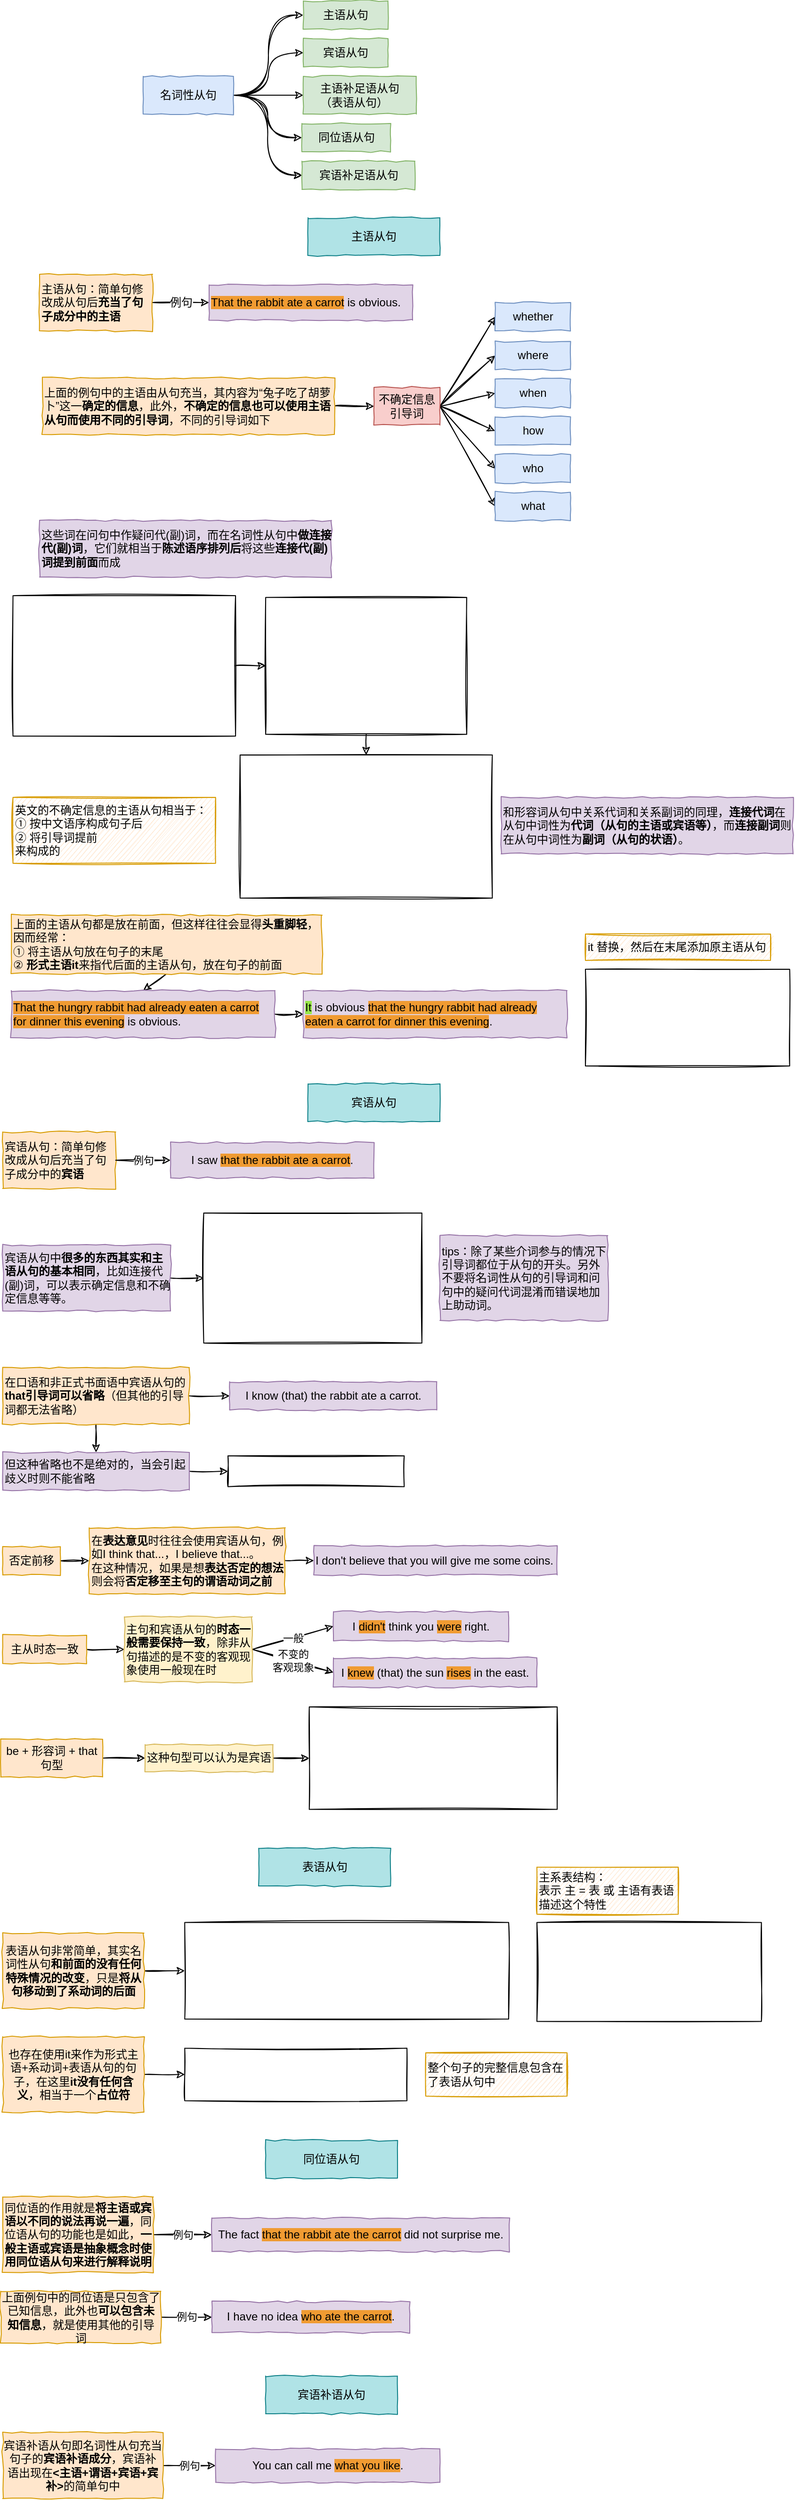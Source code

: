<mxfile>
    <diagram id="KeAzwPrhYBdmrzgmK8_x" name="第 1 页">
        <mxGraphModel dx="814" dy="578" grid="1" gridSize="10" guides="1" tooltips="1" connect="1" arrows="1" fold="1" page="1" pageScale="1" pageWidth="827" pageHeight="1169" math="0" shadow="0">
            <root>
                <mxCell id="0"/>
                <mxCell id="1" parent="0"/>
                <mxCell id="5" value="&lt;font style=&quot;font-size: 12px&quot;&gt;例句&lt;/font&gt;" style="edgeStyle=none;html=1;sketch=1;" parent="1" source="3" target="4" edge="1">
                    <mxGeometry relative="1" as="geometry"/>
                </mxCell>
                <mxCell id="3" value="主语从句：简单句修改成从句后&lt;b&gt;充当了句子成分中的主语&lt;/b&gt;" style="rounded=0;whiteSpace=wrap;html=1;fillColor=#ffe6cc;strokeColor=#d79b00;align=left;comic=1;" parent="1" vertex="1">
                    <mxGeometry x="80" y="310" width="120" height="60" as="geometry"/>
                </mxCell>
                <mxCell id="4" value="&lt;span style=&quot;background-color: rgb(240 , 155 , 50)&quot;&gt;That the rabbit ate a carrot&lt;/span&gt; is obvious." style="whiteSpace=wrap;html=1;align=left;fillColor=#e1d5e7;strokeColor=#9673a6;rounded=0;comic=1;" parent="1" vertex="1">
                    <mxGeometry x="260" y="321.25" width="216" height="37.5" as="geometry"/>
                </mxCell>
                <mxCell id="90" style="edgeStyle=orthogonalEdgeStyle;curved=1;sketch=1;html=1;exitX=1;exitY=0.5;exitDx=0;exitDy=0;entryX=0;entryY=0.5;entryDx=0;entryDy=0;fontSize=12;" edge="1" parent="1" source="7" target="8">
                    <mxGeometry relative="1" as="geometry"/>
                </mxCell>
                <mxCell id="7" value="上面的例句中的主语由从句充当，其内容为“兔子吃了胡萝卜”这一&lt;b&gt;确定的信息&lt;/b&gt;，此外，&lt;b&gt;不确定的信息也可以使用主语从句而使用不同的引导词&lt;/b&gt;，不同的引导词如下" style="rounded=0;whiteSpace=wrap;html=1;fillColor=#ffe6cc;strokeColor=#d79b00;align=left;comic=1;" parent="1" vertex="1">
                    <mxGeometry x="82.95" y="420" width="310" height="60" as="geometry"/>
                </mxCell>
                <mxCell id="17" style="edgeStyle=none;html=1;exitX=1;exitY=0.5;exitDx=0;exitDy=0;entryX=0;entryY=0.5;entryDx=0;entryDy=0;sketch=1;" parent="1" source="8" target="9" edge="1">
                    <mxGeometry relative="1" as="geometry"/>
                </mxCell>
                <mxCell id="18" style="edgeStyle=none;html=1;exitX=1;exitY=0.5;exitDx=0;exitDy=0;entryX=0;entryY=0.5;entryDx=0;entryDy=0;sketch=1;" parent="1" source="8" target="10" edge="1">
                    <mxGeometry relative="1" as="geometry"/>
                </mxCell>
                <mxCell id="19" style="edgeStyle=none;html=1;exitX=1;exitY=0.5;exitDx=0;exitDy=0;entryX=0;entryY=0.5;entryDx=0;entryDy=0;sketch=1;" parent="1" source="8" target="11" edge="1">
                    <mxGeometry relative="1" as="geometry"/>
                </mxCell>
                <mxCell id="20" style="edgeStyle=none;html=1;exitX=1;exitY=0.5;exitDx=0;exitDy=0;entryX=0;entryY=0.5;entryDx=0;entryDy=0;sketch=1;" parent="1" source="8" target="12" edge="1">
                    <mxGeometry relative="1" as="geometry"/>
                </mxCell>
                <mxCell id="21" style="edgeStyle=none;html=1;exitX=1;exitY=0.5;exitDx=0;exitDy=0;entryX=0;entryY=0.5;entryDx=0;entryDy=0;sketch=1;" parent="1" source="8" target="13" edge="1">
                    <mxGeometry relative="1" as="geometry"/>
                </mxCell>
                <mxCell id="22" style="edgeStyle=none;html=1;exitX=1;exitY=0.5;exitDx=0;exitDy=0;entryX=0;entryY=0.5;entryDx=0;entryDy=0;sketch=1;" parent="1" source="8" target="16" edge="1">
                    <mxGeometry relative="1" as="geometry"/>
                </mxCell>
                <mxCell id="8" value="不确定信息&lt;br&gt;引导词" style="rounded=0;whiteSpace=wrap;html=1;fillColor=#f8cecc;strokeColor=#b85450;align=center;comic=1;" parent="1" vertex="1">
                    <mxGeometry x="435.03" y="430" width="70" height="40" as="geometry"/>
                </mxCell>
                <mxCell id="9" value="whether" style="rounded=0;whiteSpace=wrap;html=1;fillColor=#dae8fc;strokeColor=#6c8ebf;align=center;comic=1;" parent="1" vertex="1">
                    <mxGeometry x="563.61" y="340" width="80" height="30" as="geometry"/>
                </mxCell>
                <mxCell id="10" value="where" style="rounded=0;whiteSpace=wrap;html=1;fillColor=#dae8fc;strokeColor=#6c8ebf;align=center;comic=1;" parent="1" vertex="1">
                    <mxGeometry x="563.61" y="381.25" width="80" height="30" as="geometry"/>
                </mxCell>
                <mxCell id="11" value="when" style="rounded=0;whiteSpace=wrap;html=1;fillColor=#dae8fc;strokeColor=#6c8ebf;align=center;comic=1;" parent="1" vertex="1">
                    <mxGeometry x="563.61" y="421.25" width="80" height="30" as="geometry"/>
                </mxCell>
                <mxCell id="12" value="how" style="rounded=0;whiteSpace=wrap;html=1;fillColor=#dae8fc;strokeColor=#6c8ebf;align=center;comic=1;" parent="1" vertex="1">
                    <mxGeometry x="563.61" y="461.25" width="80" height="30" as="geometry"/>
                </mxCell>
                <mxCell id="13" value="who" style="rounded=0;whiteSpace=wrap;html=1;fillColor=#dae8fc;strokeColor=#6c8ebf;align=center;comic=1;" parent="1" vertex="1">
                    <mxGeometry x="563.61" y="501.25" width="80" height="30" as="geometry"/>
                </mxCell>
                <mxCell id="16" value="what" style="rounded=0;whiteSpace=wrap;html=1;fillColor=#dae8fc;strokeColor=#6c8ebf;align=center;comic=1;" parent="1" vertex="1">
                    <mxGeometry x="563.61" y="541.25" width="80" height="30" as="geometry"/>
                </mxCell>
                <mxCell id="23" value="这些词在问句中作疑问代(副)词，而在名词性从句中&lt;b&gt;做连接代(副)词&lt;/b&gt;，它们就相当于&lt;b&gt;陈述语序排列后&lt;/b&gt;将这些&lt;b&gt;连接代(副)词提到前面&lt;/b&gt;而成" style="rounded=0;whiteSpace=wrap;html=1;fillColor=#e1d5e7;strokeColor=#9673a6;align=left;comic=1;" parent="1" vertex="1">
                    <mxGeometry x="80" y="571.25" width="310" height="60" as="geometry"/>
                </mxCell>
                <mxCell id="27" value="和形容词从句中关系代词和关系副词的同理，&lt;b&gt;连接代词&lt;/b&gt;在从句中词性为&lt;b&gt;代词（从句的主语或宾语等）&lt;/b&gt;，而&lt;b&gt;连接副词&lt;/b&gt;则在从句中词性为&lt;b&gt;副词（从句的状语）&lt;/b&gt;。" style="rounded=0;whiteSpace=wrap;html=1;fillColor=#e1d5e7;strokeColor=#9673a6;align=left;comic=1;" parent="1" vertex="1">
                    <mxGeometry x="570" y="865" width="310" height="60" as="geometry"/>
                </mxCell>
                <mxCell id="32" style="edgeStyle=none;html=1;exitX=0.5;exitY=1;exitDx=0;exitDy=0;entryX=0.5;entryY=0;entryDx=0;entryDy=0;sketch=1;" parent="1" source="28" target="29" edge="1">
                    <mxGeometry relative="1" as="geometry"/>
                </mxCell>
                <mxCell id="28" value="上面的主语从句都是放在前面，但这样往往会显得&lt;b&gt;头重脚轻&lt;/b&gt;，因而经常：&lt;br&gt;① 将主语从句放在句子的末尾&lt;br&gt;② &lt;b&gt;形式主语it&lt;/b&gt;来指代后面的主语从句，放在句子的前面" style="rounded=0;whiteSpace=wrap;html=1;fillColor=#ffe6cc;strokeColor=#d79b00;align=left;comic=1;" parent="1" vertex="1">
                    <mxGeometry x="50" y="990" width="330" height="62" as="geometry"/>
                </mxCell>
                <mxCell id="31" value="" style="edgeStyle=none;html=1;sketch=1;" parent="1" source="29" target="30" edge="1">
                    <mxGeometry relative="1" as="geometry"/>
                </mxCell>
                <mxCell id="29" value="&lt;span style=&quot;background-color: rgb(240 , 155 , 50)&quot;&gt;That the hungry rabbit had already eaten a carrot for dinner this evening&lt;/span&gt; is obvious." style="rounded=0;whiteSpace=wrap;html=1;fillColor=#e1d5e7;strokeColor=#9673a6;align=left;comic=1;" parent="1" vertex="1">
                    <mxGeometry x="50" y="1070" width="280" height="50" as="geometry"/>
                </mxCell>
                <mxCell id="30" value="&lt;span style=&quot;background-color: rgb(152 , 232 , 72)&quot;&gt;It&lt;/span&gt; is obvious &lt;span style=&quot;background-color: rgb(240 , 155 , 50)&quot;&gt;that the hungry rabbit had already eaten a carrot for dinner this evening&lt;/span&gt;." style="rounded=0;whiteSpace=wrap;html=1;fillColor=#e1d5e7;strokeColor=#9673a6;align=left;comic=1;" parent="1" vertex="1">
                    <mxGeometry x="360" y="1070" width="280" height="50" as="geometry"/>
                </mxCell>
                <mxCell id="33" value="主语从句" style="rounded=0;whiteSpace=wrap;html=1;fillColor=#b0e3e6;strokeColor=#0e8088;align=center;comic=1;" parent="1" vertex="1">
                    <mxGeometry x="365.03" y="250" width="140" height="40" as="geometry"/>
                </mxCell>
                <mxCell id="34" value="宾语从句" style="rounded=0;whiteSpace=wrap;html=1;fillColor=#b0e3e6;strokeColor=#0e8088;align=center;comic=1;" parent="1" vertex="1">
                    <mxGeometry x="365.03" y="1169" width="140" height="40" as="geometry"/>
                </mxCell>
                <mxCell id="35" value="宾语从句：简单句修改成从句后充当了句子成分中的&lt;b&gt;宾语&lt;/b&gt;" style="rounded=0;whiteSpace=wrap;html=1;fillColor=#ffe6cc;strokeColor=#d79b00;align=left;comic=1;" parent="1" vertex="1">
                    <mxGeometry x="40.83" y="1220" width="120" height="60" as="geometry"/>
                </mxCell>
                <mxCell id="36" value="例句" style="edgeStyle=none;html=1;exitX=1;exitY=0.5;exitDx=0;exitDy=0;sketch=1;" parent="1" source="35" target="38" edge="1">
                    <mxGeometry relative="1" as="geometry">
                        <mxPoint x="169.03" y="1251.25" as="sourcePoint"/>
                    </mxGeometry>
                </mxCell>
                <mxCell id="38" value="I saw &lt;span style=&quot;background-color: rgb(240 , 155 , 50)&quot;&gt;that the rabbit ate a carrot&lt;/span&gt;." style="whiteSpace=wrap;html=1;align=center;fillColor=#e1d5e7;strokeColor=#9673a6;rounded=0;comic=1;" parent="1" vertex="1">
                    <mxGeometry x="219.03" y="1231.25" width="216" height="37.5" as="geometry"/>
                </mxCell>
                <mxCell id="41" value="" style="edgeStyle=none;html=1;exitX=1;exitY=0.5;exitDx=0;exitDy=0;entryX=0;entryY=0.5;entryDx=0;entryDy=0;sketch=1;" parent="1" source="39" target="100" edge="1">
                    <mxGeometry relative="1" as="geometry">
                        <mxPoint x="240" y="1350" as="sourcePoint"/>
                        <mxPoint x="266.1" y="1375" as="targetPoint"/>
                    </mxGeometry>
                </mxCell>
                <mxCell id="39" value="宾语从句中&lt;b&gt;很多的东西其实和主语从句的基本相同&lt;/b&gt;，比如连接代(副)词，可以表示确定信息和不确定信息等等。" style="rounded=0;whiteSpace=wrap;html=1;fillColor=#e1d5e7;strokeColor=#9673a6;align=left;comic=1;" parent="1" vertex="1">
                    <mxGeometry x="40.83" y="1340" width="178.2" height="70" as="geometry"/>
                </mxCell>
                <mxCell id="42" value="tips：除了某些介词参与的情况下引导词都位于从句的开头。另外不要将名词性从句的引导词和问句中的疑问代词混淆而错误地加上助动词。" style="rounded=0;whiteSpace=wrap;html=1;fillColor=#e1d5e7;strokeColor=#9673a6;align=left;comic=1;" parent="1" vertex="1">
                    <mxGeometry x="505.03" y="1330" width="178.2" height="90" as="geometry"/>
                </mxCell>
                <mxCell id="45" value="" style="edgeStyle=none;html=1;sketch=1;" parent="1" source="43" target="44" edge="1">
                    <mxGeometry relative="1" as="geometry"/>
                </mxCell>
                <mxCell id="47" value="" style="edgeStyle=none;html=1;sketch=1;" parent="1" source="43" target="46" edge="1">
                    <mxGeometry relative="1" as="geometry"/>
                </mxCell>
                <mxCell id="43" value="在口语和非正式书面语中宾语从句的&lt;b&gt;that引导词可以省略&lt;/b&gt;（但其他的引导词都无法省略）" style="rounded=0;whiteSpace=wrap;html=1;fillColor=#ffe6cc;strokeColor=#d79b00;align=left;comic=1;" parent="1" vertex="1">
                    <mxGeometry x="40.83" y="1470" width="198.2" height="60" as="geometry"/>
                </mxCell>
                <mxCell id="44" value="I know (that) the rabbit ate a carrot." style="rounded=0;whiteSpace=wrap;html=1;fillColor=#e1d5e7;strokeColor=#9673a6;align=center;comic=1;" parent="1" vertex="1">
                    <mxGeometry x="281.77" y="1485" width="220" height="30" as="geometry"/>
                </mxCell>
                <mxCell id="49" value="" style="edgeStyle=none;html=1;sketch=1;entryX=0;entryY=0.5;entryDx=0;entryDy=0;" parent="1" source="46" target="101" edge="1">
                    <mxGeometry relative="1" as="geometry">
                        <mxPoint x="310" y="1550" as="targetPoint"/>
                    </mxGeometry>
                </mxCell>
                <mxCell id="46" value="但这种省略也不是绝对的，当会引起歧义时则不能省略" style="rounded=0;whiteSpace=wrap;html=1;fillColor=#e1d5e7;strokeColor=#9673a6;align=left;comic=1;" parent="1" vertex="1">
                    <mxGeometry x="40.83" y="1560" width="198.2" height="40" as="geometry"/>
                </mxCell>
                <mxCell id="55" value="" style="edgeStyle=none;html=1;sketch=1;" parent="1" source="52" target="54" edge="1">
                    <mxGeometry relative="1" as="geometry"/>
                </mxCell>
                <mxCell id="52" value="在&lt;b&gt;表达意见&lt;/b&gt;时往往会使用宾语从句，例如I think that...，I believe that...。&lt;br&gt;在这种情况，如果是想&lt;b&gt;表达否定的想法&lt;/b&gt;则会将&lt;b&gt;否定移至主句的谓语动词之前&lt;/b&gt;" style="rounded=0;whiteSpace=wrap;html=1;fillColor=#ffe6cc;strokeColor=#d79b00;align=left;comic=1;" parent="1" vertex="1">
                    <mxGeometry x="132.67" y="1640" width="208.2" height="70" as="geometry"/>
                </mxCell>
                <mxCell id="54" value="I don't believe that you will give me some coins." style="whiteSpace=wrap;html=1;align=left;fillColor=#e1d5e7;strokeColor=#9673a6;rounded=0;comic=1;" parent="1" vertex="1">
                    <mxGeometry x="371.3" y="1659" width="258.2" height="31" as="geometry"/>
                </mxCell>
                <mxCell id="58" value="" style="edgeStyle=none;html=1;sketch=1;" parent="1" source="56" target="57" edge="1">
                    <mxGeometry relative="1" as="geometry"/>
                </mxCell>
                <mxCell id="56" value="主从时态一致" style="rounded=0;whiteSpace=wrap;html=1;fillColor=#ffe6cc;strokeColor=#d79b00;align=center;comic=1;" parent="1" vertex="1">
                    <mxGeometry x="40.83" y="1754" width="89.17" height="30" as="geometry"/>
                </mxCell>
                <mxCell id="60" value="一般" style="edgeStyle=none;html=1;exitX=1;exitY=0.5;exitDx=0;exitDy=0;entryX=0;entryY=0.5;entryDx=0;entryDy=0;sketch=1;" parent="1" source="57" target="59" edge="1">
                    <mxGeometry relative="1" as="geometry"/>
                </mxCell>
                <mxCell id="63" value="不变的&lt;br&gt;客观现象" style="edgeStyle=none;html=1;exitX=1;exitY=0.5;exitDx=0;exitDy=0;entryX=0;entryY=0.5;entryDx=0;entryDy=0;sketch=1;" parent="1" source="57" target="62" edge="1">
                    <mxGeometry relative="1" as="geometry"/>
                </mxCell>
                <mxCell id="57" value="主句和宾语从句的&lt;b&gt;时态一般需要保持一致&lt;/b&gt;，除非从句描述的是不变的客观现象使用一般现在时" style="whiteSpace=wrap;html=1;fillColor=#fff2cc;strokeColor=#d6b656;rounded=0;align=left;comic=1;" parent="1" vertex="1">
                    <mxGeometry x="170" y="1734.5" width="135.9" height="69" as="geometry"/>
                </mxCell>
                <mxCell id="59" value="I &lt;span style=&quot;background-color: rgb(240 , 155 , 50)&quot;&gt;didn't&lt;/span&gt; think you &lt;span style=&quot;background-color: rgb(240 , 155 , 50)&quot;&gt;were&lt;/span&gt; right." style="whiteSpace=wrap;html=1;align=center;fillColor=#e1d5e7;strokeColor=#9673a6;rounded=0;comic=1;" parent="1" vertex="1">
                    <mxGeometry x="392" y="1729" width="186" height="31" as="geometry"/>
                </mxCell>
                <mxCell id="62" value="I &lt;span style=&quot;background-color: rgb(240 , 155 , 50)&quot;&gt;knew&lt;/span&gt; (that) the sun &lt;span style=&quot;background-color: rgb(240 , 155 , 50)&quot;&gt;rises&lt;/span&gt; in the east." style="whiteSpace=wrap;html=1;align=center;fillColor=#e1d5e7;strokeColor=#9673a6;rounded=0;comic=1;" parent="1" vertex="1">
                    <mxGeometry x="392" y="1778" width="216" height="31" as="geometry"/>
                </mxCell>
                <mxCell id="67" value="" style="edgeStyle=none;html=1;sketch=1;" parent="1" source="65" target="66" edge="1">
                    <mxGeometry relative="1" as="geometry"/>
                </mxCell>
                <mxCell id="65" value="be + 形容词 + that句型" style="rounded=0;whiteSpace=wrap;html=1;fillColor=#ffe6cc;strokeColor=#d79b00;align=center;comic=1;" parent="1" vertex="1">
                    <mxGeometry x="38.75" y="1864.41" width="108.2" height="40" as="geometry"/>
                </mxCell>
                <mxCell id="69" style="edgeStyle=none;html=1;exitX=1;exitY=0.5;exitDx=0;exitDy=0;sketch=1;entryX=0;entryY=0.5;entryDx=0;entryDy=0;" parent="1" source="66" target="104" edge="1">
                    <mxGeometry relative="1" as="geometry">
                        <mxPoint x="357.92" y="1898.51" as="targetPoint"/>
                    </mxGeometry>
                </mxCell>
                <mxCell id="66" value="这种句型可以认为是宾语" style="whiteSpace=wrap;html=1;fillColor=#fff2cc;strokeColor=#d6b656;rounded=0;align=left;comic=1;" parent="1" vertex="1">
                    <mxGeometry x="192.02" y="1869.98" width="135.9" height="28.85" as="geometry"/>
                </mxCell>
                <mxCell id="71" value="表语从句" style="rounded=0;whiteSpace=wrap;html=1;fillColor=#b0e3e6;strokeColor=#0e8088;align=center;comic=1;" parent="1" vertex="1">
                    <mxGeometry x="312.63" y="1980" width="140" height="40" as="geometry"/>
                </mxCell>
                <mxCell id="74" value="" style="edgeStyle=none;html=1;sketch=1;entryX=0;entryY=0.5;entryDx=0;entryDy=0;" parent="1" source="73" target="107" edge="1">
                    <mxGeometry relative="1" as="geometry">
                        <mxPoint x="230" y="2120" as="targetPoint"/>
                    </mxGeometry>
                </mxCell>
                <mxCell id="73" value="表语从句非常简单，其实名词性从句&lt;b&gt;和前面的没有任何特殊情况的改变&lt;/b&gt;，只是&lt;b&gt;将从句移动到了系动词的后面&lt;/b&gt;" style="rounded=0;whiteSpace=wrap;html=1;fillColor=#ffe6cc;strokeColor=#d79b00;align=center;comic=1;" parent="1" vertex="1">
                    <mxGeometry x="40.83" y="2070" width="150" height="80" as="geometry"/>
                </mxCell>
                <mxCell id="77" value="" style="edgeStyle=none;html=1;shadow=0;sketch=1;entryX=0;entryY=0.5;entryDx=0;entryDy=0;" parent="1" source="75" target="109" edge="1">
                    <mxGeometry relative="1" as="geometry">
                        <mxPoint x="240.83" y="2220" as="targetPoint"/>
                    </mxGeometry>
                </mxCell>
                <mxCell id="75" value="也存在使用it来作为形式主语+系动词+表语从句的句子，在这里&lt;b&gt;it没有任何含义&lt;/b&gt;，相当于一个&lt;b&gt;占位符&lt;/b&gt;" style="rounded=0;whiteSpace=wrap;html=1;fillColor=#ffe6cc;strokeColor=#d79b00;align=center;comic=1;" parent="1" vertex="1">
                    <mxGeometry x="40.83" y="2180" width="150" height="80" as="geometry"/>
                </mxCell>
                <mxCell id="Gx980_7J1kaSHP0zucbP-77" value="同位语从句" style="rounded=0;whiteSpace=wrap;html=1;fillColor=#b0e3e6;strokeColor=#0e8088;align=center;comic=1;" parent="1" vertex="1">
                    <mxGeometry x="320" y="2290" width="140" height="40" as="geometry"/>
                </mxCell>
                <mxCell id="Gx980_7J1kaSHP0zucbP-80" value="例句" style="edgeStyle=none;html=1;exitX=1;exitY=0.5;exitDx=0;exitDy=0;entryX=0;entryY=0.5;entryDx=0;entryDy=0;sketch=1;" parent="1" source="Gx980_7J1kaSHP0zucbP-78" target="Gx980_7J1kaSHP0zucbP-79" edge="1">
                    <mxGeometry relative="1" as="geometry"/>
                </mxCell>
                <mxCell id="Gx980_7J1kaSHP0zucbP-78" value="同位语的作用就是&lt;b&gt;将主语或宾语以不同的说法再说一遍&lt;/b&gt;，同位语从句的功能也是如此，&lt;b&gt;一般主语或宾语是抽象概念时使用同位语从句来进行解释说明&lt;/b&gt;" style="rounded=0;whiteSpace=wrap;html=1;fillColor=#ffe6cc;strokeColor=#d79b00;align=center;comic=1;" parent="1" vertex="1">
                    <mxGeometry x="40.83" y="2350" width="160" height="80" as="geometry"/>
                </mxCell>
                <mxCell id="Gx980_7J1kaSHP0zucbP-79" value="The fact &lt;span style=&quot;background-color: rgb(240 , 155 , 50)&quot;&gt;that the rabbit ate the carrot&lt;/span&gt; did not surprise me." style="whiteSpace=wrap;html=1;align=center;fillColor=#e1d5e7;strokeColor=#9673a6;rounded=0;comic=1;" parent="1" vertex="1">
                    <mxGeometry x="262.85" y="2372.25" width="316" height="35.5" as="geometry"/>
                </mxCell>
                <mxCell id="Gx980_7J1kaSHP0zucbP-84" value="例句" style="edgeStyle=none;html=1;sketch=1;" parent="1" source="Gx980_7J1kaSHP0zucbP-82" target="Gx980_7J1kaSHP0zucbP-83" edge="1">
                    <mxGeometry relative="1" as="geometry"/>
                </mxCell>
                <mxCell id="Gx980_7J1kaSHP0zucbP-82" value="上面例句中的同位语是只包含了已知信息，此外也&lt;b&gt;可以包含未知信息&lt;/b&gt;，就是使用其他的引导词" style="rounded=0;whiteSpace=wrap;html=1;fillColor=#ffe6cc;strokeColor=#d79b00;align=center;comic=1;" parent="1" vertex="1">
                    <mxGeometry x="38.75" y="2450" width="170" height="55" as="geometry"/>
                </mxCell>
                <mxCell id="Gx980_7J1kaSHP0zucbP-83" value="I have no idea &lt;span style=&quot;background-color: rgb(240 , 155 , 50)&quot;&gt;who ate the carrot&lt;/span&gt;." style="whiteSpace=wrap;html=1;align=center;fillColor=#e1d5e7;strokeColor=#9673a6;rounded=0;comic=1;" parent="1" vertex="1">
                    <mxGeometry x="263" y="2461.12" width="210" height="32.75" as="geometry"/>
                </mxCell>
                <mxCell id="Gx980_7J1kaSHP0zucbP-88" value="宾语补语从句" style="rounded=0;whiteSpace=wrap;html=1;fillColor=#b0e3e6;strokeColor=#0e8088;align=center;comic=1;" parent="1" vertex="1">
                    <mxGeometry x="320" y="2540" width="140" height="40" as="geometry"/>
                </mxCell>
                <mxCell id="Gx980_7J1kaSHP0zucbP-91" value="例句" style="edgeStyle=none;html=1;sketch=1;" parent="1" source="Gx980_7J1kaSHP0zucbP-89" target="Gx980_7J1kaSHP0zucbP-90" edge="1">
                    <mxGeometry relative="1" as="geometry"/>
                </mxCell>
                <mxCell id="Gx980_7J1kaSHP0zucbP-89" value="宾语补语从句即名词性从句充当句子的&lt;b&gt;宾语补语成分&lt;/b&gt;，宾语补语出现在&lt;b&gt;&amp;lt;主语+谓语+宾语+宾补&amp;gt;&lt;/b&gt;的简单句中" style="rounded=0;whiteSpace=wrap;html=1;fillColor=#ffe6cc;strokeColor=#d79b00;align=center;comic=1;" parent="1" vertex="1">
                    <mxGeometry x="40.83" y="2600" width="170" height="70" as="geometry"/>
                </mxCell>
                <mxCell id="Gx980_7J1kaSHP0zucbP-90" value="You can call me &lt;span style=&quot;background-color: rgb(240 , 155 , 50)&quot;&gt;what you like&lt;/span&gt;." style="whiteSpace=wrap;html=1;fillColor=#e1d5e7;strokeColor=#9673a6;rounded=0;comic=1;" parent="1" vertex="1">
                    <mxGeometry x="266.87" y="2617.25" width="238.2" height="35.5" as="geometry"/>
                </mxCell>
                <mxCell id="78" style="edgeStyle=orthogonalEdgeStyle;html=1;exitX=1;exitY=0.5;exitDx=0;exitDy=0;entryX=0;entryY=0.5;entryDx=0;entryDy=0;sketch=1;curved=1;" edge="1" parent="1" source="83" target="84">
                    <mxGeometry relative="1" as="geometry"/>
                </mxCell>
                <mxCell id="79" style="edgeStyle=orthogonalEdgeStyle;html=1;exitX=1;exitY=0.5;exitDx=0;exitDy=0;entryX=0;entryY=0.5;entryDx=0;entryDy=0;sketch=1;curved=1;" edge="1" parent="1" source="83" target="85">
                    <mxGeometry relative="1" as="geometry"/>
                </mxCell>
                <mxCell id="80" style="edgeStyle=orthogonalEdgeStyle;html=1;exitX=1;exitY=0.5;exitDx=0;exitDy=0;entryX=0;entryY=0.5;entryDx=0;entryDy=0;sketch=1;curved=1;" edge="1" parent="1" source="83" target="87">
                    <mxGeometry relative="1" as="geometry"/>
                </mxCell>
                <mxCell id="81" style="edgeStyle=orthogonalEdgeStyle;html=1;exitX=1;exitY=0.5;exitDx=0;exitDy=0;entryX=0;entryY=0.5;entryDx=0;entryDy=0;sketch=1;curved=1;" edge="1" parent="1" source="83" target="86">
                    <mxGeometry relative="1" as="geometry"/>
                </mxCell>
                <mxCell id="82" style="edgeStyle=orthogonalEdgeStyle;html=1;exitX=1;exitY=0.5;exitDx=0;exitDy=0;entryX=0;entryY=0.5;entryDx=0;entryDy=0;sketch=1;curved=1;" edge="1" parent="1" source="83" target="88">
                    <mxGeometry relative="1" as="geometry"/>
                </mxCell>
                <mxCell id="83" value="&lt;div style=&quot;text-align: left&quot;&gt;名词性从句&lt;/div&gt;" style="text;html=1;strokeColor=#6c8ebf;fillColor=#dae8fc;align=center;verticalAlign=middle;whiteSpace=wrap;rounded=0;comic=1;" vertex="1" parent="1">
                    <mxGeometry x="190" y="100" width="95.9" height="40" as="geometry"/>
                </mxCell>
                <mxCell id="84" value="&lt;div style=&quot;text-align: left&quot;&gt;主语从句&lt;/div&gt;" style="text;html=1;strokeColor=#82b366;fillColor=#d5e8d4;align=center;verticalAlign=middle;whiteSpace=wrap;rounded=0;comic=1;" vertex="1" parent="1">
                    <mxGeometry x="360" y="20" width="90" height="30" as="geometry"/>
                </mxCell>
                <mxCell id="85" value="&lt;div style=&quot;text-align: left&quot;&gt;宾语从句&lt;/div&gt;" style="text;html=1;strokeColor=#82b366;fillColor=#d5e8d4;align=center;verticalAlign=middle;whiteSpace=wrap;rounded=0;comic=1;" vertex="1" parent="1">
                    <mxGeometry x="360" y="60" width="90" height="30" as="geometry"/>
                </mxCell>
                <mxCell id="86" value="&lt;div style=&quot;text-align: left&quot;&gt;主语补足语从句&lt;/div&gt;&lt;div style=&quot;text-align: left&quot;&gt;（表语从句）&lt;/div&gt;" style="text;html=1;strokeColor=#82b366;fillColor=#d5e8d4;align=center;verticalAlign=middle;whiteSpace=wrap;rounded=0;comic=1;" vertex="1" parent="1">
                    <mxGeometry x="360.0" y="100" width="120" height="40" as="geometry"/>
                </mxCell>
                <mxCell id="87" value="&lt;div style=&quot;text-align: left&quot;&gt;宾语补足语从句&lt;/div&gt;" style="text;html=1;strokeColor=#82b366;fillColor=#d5e8d4;align=center;verticalAlign=middle;whiteSpace=wrap;rounded=0;comic=1;" vertex="1" parent="1">
                    <mxGeometry x="358.53" y="190" width="120" height="30" as="geometry"/>
                </mxCell>
                <mxCell id="88" value="&lt;div style=&quot;text-align: left&quot;&gt;同位语从句&lt;/div&gt;" style="text;html=1;strokeColor=#82b366;fillColor=#d5e8d4;align=center;verticalAlign=middle;whiteSpace=wrap;rounded=0;comic=1;" vertex="1" parent="1">
                    <mxGeometry x="358.53" y="150" width="94.1" height="30" as="geometry"/>
                </mxCell>
                <mxCell id="93" style="edgeStyle=orthogonalEdgeStyle;curved=1;sketch=1;html=1;exitX=1;exitY=0.5;exitDx=0;exitDy=0;entryX=0;entryY=0.5;entryDx=0;entryDy=0;fontSize=12;" edge="1" parent="1" source="91" target="92">
                    <mxGeometry relative="1" as="geometry"/>
                </mxCell>
                <mxCell id="91" value="" style="shape=image;imageAspect=0;aspect=fixed;verticalLabelPosition=bottom;verticalAlign=top;comic=1;fontSize=12;image=https://codereaper-image-bed.oss-cn-shenzhen.aliyuncs.com/img/image-20221025132722259.png;imageBorder=default;sketch=1;" vertex="1" parent="1">
                    <mxGeometry x="51.8" y="651" width="236.26" height="149.03" as="geometry"/>
                </mxCell>
                <mxCell id="95" style="sketch=1;html=1;exitX=0.5;exitY=1;exitDx=0;exitDy=0;entryX=0.5;entryY=0;entryDx=0;entryDy=0;fontSize=12;" edge="1" parent="1" source="92" target="94">
                    <mxGeometry relative="1" as="geometry"/>
                </mxCell>
                <mxCell id="92" value="" style="shape=image;imageAspect=0;aspect=fixed;verticalLabelPosition=bottom;verticalAlign=top;comic=1;sketch=1;fontSize=12;image=https://codereaper-image-bed.oss-cn-shenzhen.aliyuncs.com/img/image-20221025132826580.png;imageBorder=default;" vertex="1" parent="1">
                    <mxGeometry x="320.06" y="652.87" width="213.43" height="145.3" as="geometry"/>
                </mxCell>
                <mxCell id="94" value="" style="shape=image;imageAspect=0;aspect=fixed;verticalLabelPosition=bottom;verticalAlign=top;comic=1;sketch=1;fontSize=12;image=https://codereaper-image-bed.oss-cn-shenzhen.aliyuncs.com/img/image-20221025132950793.png;imageBorder=default;" vertex="1" parent="1">
                    <mxGeometry x="292.88" y="820" width="267.79" height="151.92" as="geometry"/>
                </mxCell>
                <mxCell id="96" value="英文的不确定信息的主语从句相当于：&lt;br&gt;① 按中文语序构成句子后&lt;br&gt;② 将引导词提前&lt;br&gt;来构成的" style="rounded=0;whiteSpace=wrap;html=1;fillColor=#ffe6cc;strokeColor=#d79b00;align=left;comic=1;sketch=1;" vertex="1" parent="1">
                    <mxGeometry x="51.8" y="865" width="215.07" height="70" as="geometry"/>
                </mxCell>
                <mxCell id="97" value="" style="shape=image;imageAspect=0;aspect=fixed;verticalLabelPosition=bottom;verticalAlign=top;comic=1;sketch=1;fontSize=12;image=https://codereaper-image-bed.oss-cn-shenzhen.aliyuncs.com/img/image-20221025134018216.png;imageBorder=default;" vertex="1" parent="1">
                    <mxGeometry x="659.5" y="1047.41" width="216.84" height="102.59" as="geometry"/>
                </mxCell>
                <mxCell id="98" value="it 替换，然后在末尾添加原主语从句" style="rounded=0;whiteSpace=wrap;html=1;fillColor=#ffe6cc;strokeColor=#d79b00;align=left;comic=1;sketch=1;" vertex="1" parent="1">
                    <mxGeometry x="659.5" y="1010" width="196.51" height="27.96" as="geometry"/>
                </mxCell>
                <mxCell id="100" value="" style="shape=image;imageAspect=0;aspect=fixed;verticalLabelPosition=bottom;verticalAlign=top;comic=1;sketch=1;fontSize=12;image=https://codereaper-image-bed.oss-cn-shenzhen.aliyuncs.com/img/image-20221025134340815.png;imageBorder=default;" vertex="1" parent="1">
                    <mxGeometry x="254.29" y="1305.96" width="231.61" height="138.08" as="geometry"/>
                </mxCell>
                <mxCell id="101" value="" style="shape=image;imageAspect=0;aspect=fixed;verticalLabelPosition=bottom;verticalAlign=top;comic=1;sketch=1;fontSize=12;image=https://codereaper-image-bed.oss-cn-shenzhen.aliyuncs.com/img/image-20221025134633655.png;imageBorder=default;" vertex="1" parent="1">
                    <mxGeometry x="280" y="1563.62" width="187.14" height="32.75" as="geometry"/>
                </mxCell>
                <mxCell id="103" style="edgeStyle=none;sketch=1;html=1;exitX=1;exitY=0.5;exitDx=0;exitDy=0;entryX=0;entryY=0.5;entryDx=0;entryDy=0;fontSize=12;comic=1;" edge="1" parent="1" source="102" target="52">
                    <mxGeometry relative="1" as="geometry"/>
                </mxCell>
                <mxCell id="102" value="否定前移" style="rounded=0;whiteSpace=wrap;html=1;fillColor=#ffe6cc;strokeColor=#d79b00;align=center;comic=1;" vertex="1" parent="1">
                    <mxGeometry x="40.83" y="1660" width="61.33" height="30" as="geometry"/>
                </mxCell>
                <mxCell id="104" value="" style="shape=image;imageAspect=0;aspect=fixed;verticalLabelPosition=bottom;verticalAlign=top;comic=1;sketch=1;fontSize=12;image=https://codereaper-image-bed.oss-cn-shenzhen.aliyuncs.com/img/image-20221025135202222.png;imageBorder=default;" vertex="1" parent="1">
                    <mxGeometry x="366.33" y="1830" width="263.17" height="108.81" as="geometry"/>
                </mxCell>
                <mxCell id="105" value="" style="shape=image;imageAspect=0;aspect=fixed;verticalLabelPosition=bottom;verticalAlign=top;comic=1;sketch=1;fontSize=12;image=https://codereaper-image-bed.oss-cn-shenzhen.aliyuncs.com/img/image-20221025135552987.png;imageBorder=default;" vertex="1" parent="1">
                    <mxGeometry x="608" y="2058.75" width="238.34" height="104.96" as="geometry"/>
                </mxCell>
                <mxCell id="106" value="&lt;div&gt;&lt;span&gt;主系表结构：&lt;/span&gt;&lt;/div&gt;&lt;div&gt;&lt;span&gt;表示 主 = 表 或 主语有表语描述这个特性&lt;/span&gt;&lt;/div&gt;" style="rounded=0;whiteSpace=wrap;html=1;fillColor=#ffe6cc;strokeColor=#d79b00;align=left;comic=1;sketch=1;" vertex="1" parent="1">
                    <mxGeometry x="608" y="2000" width="150" height="50" as="geometry"/>
                </mxCell>
                <mxCell id="107" value="" style="shape=image;imageAspect=0;aspect=fixed;verticalLabelPosition=bottom;verticalAlign=top;comic=1;sketch=1;fontSize=12;image=https://codereaper-image-bed.oss-cn-shenzhen.aliyuncs.com/img/image-20221025135712495.png;imageBorder=default;" vertex="1" parent="1">
                    <mxGeometry x="234.13" y="2058.75" width="343.87" height="102.5" as="geometry"/>
                </mxCell>
                <mxCell id="108" value="整个句子的完整信息包含在了表语从句中" style="rounded=0;whiteSpace=wrap;html=1;fillColor=#ffe6cc;strokeColor=#d79b00;align=left;comic=1;sketch=1;" vertex="1" parent="1">
                    <mxGeometry x="490.0" y="2197" width="150" height="46" as="geometry"/>
                </mxCell>
                <mxCell id="109" value="" style="shape=image;imageAspect=0;aspect=fixed;verticalLabelPosition=bottom;verticalAlign=top;comic=1;sketch=1;fontSize=12;image=https://codereaper-image-bed.oss-cn-shenzhen.aliyuncs.com/img/image-20221025135949592.png;imageBorder=default;" vertex="1" parent="1">
                    <mxGeometry x="234.13" y="2192.1" width="235.9" height="55.8" as="geometry"/>
                </mxCell>
            </root>
        </mxGraphModel>
    </diagram>
</mxfile>